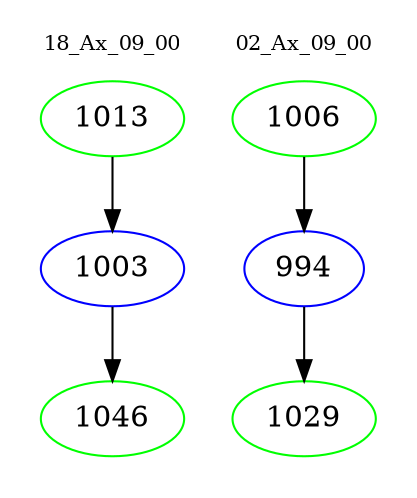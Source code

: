 digraph{
subgraph cluster_0 {
color = white
label = "18_Ax_09_00";
fontsize=10;
T0_1013 [label="1013", color="green"]
T0_1013 -> T0_1003 [color="black"]
T0_1003 [label="1003", color="blue"]
T0_1003 -> T0_1046 [color="black"]
T0_1046 [label="1046", color="green"]
}
subgraph cluster_1 {
color = white
label = "02_Ax_09_00";
fontsize=10;
T1_1006 [label="1006", color="green"]
T1_1006 -> T1_994 [color="black"]
T1_994 [label="994", color="blue"]
T1_994 -> T1_1029 [color="black"]
T1_1029 [label="1029", color="green"]
}
}
